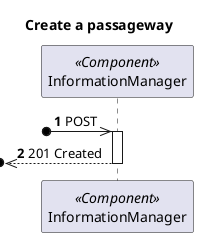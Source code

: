 @startuml Process View - Level 2 - Create a passageway
'https://plantuml.com/sequence-diagram

autonumber
skinparam packageStyle rect

title Create a passageway

participant "InformationManager" as IM <<Component>>

?o->> IM : POST

activate IM

?o<<--IM : 201 Created

deactivate IM
@enduml
